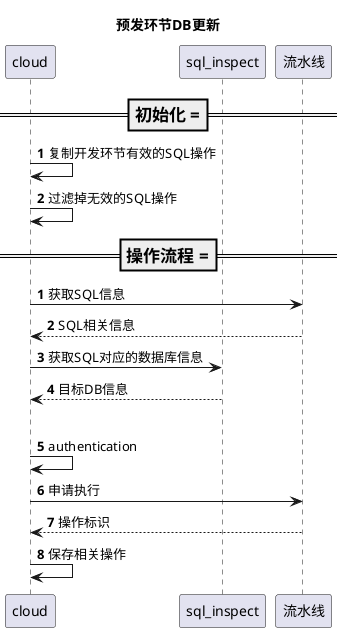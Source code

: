 @startuml

title 预发环节DB更新

participant cloud as cloud
participant sql_inspect as sql_inspect
participant b as "流水线"

=== 初始化 ===

autonumber
cloud -> cloud: 复制开发环节有效的SQL操作
cloud -> cloud : 过滤掉无效的SQL操作

=== 操作流程 ===

autonumber

cloud -> b : 获取SQL信息
b --> cloud : SQL相关信息
cloud -> sql_inspect : 获取SQL对应的数据库信息
sql_inspect --> cloud: 目标DB信息

|||

cloud -> cloud : authentication

cloud -> b : 申请执行
b --> cloud : 操作标识
cloud -> cloud : 保存相关操作

@enduml